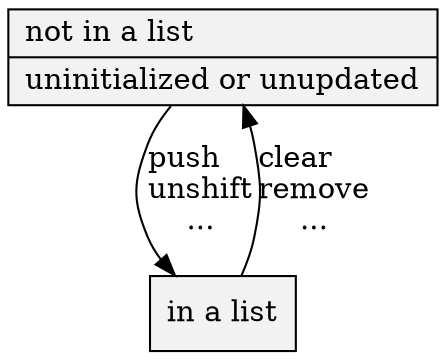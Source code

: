 digraph {
	fontface=modern;
	node [shape=record, style=filled, fillcolor="Gray95"];
	not [label="{not in a list\l|uninitialized or unupdated\l}"];
	//zero [label="{not in a list\l|null}"];
	in [ label = "in a list" ];
	not -> in [ label = "push\lunshift\l..." ];
	in -> not [ label = "clear\lremove\l..." ];
}

